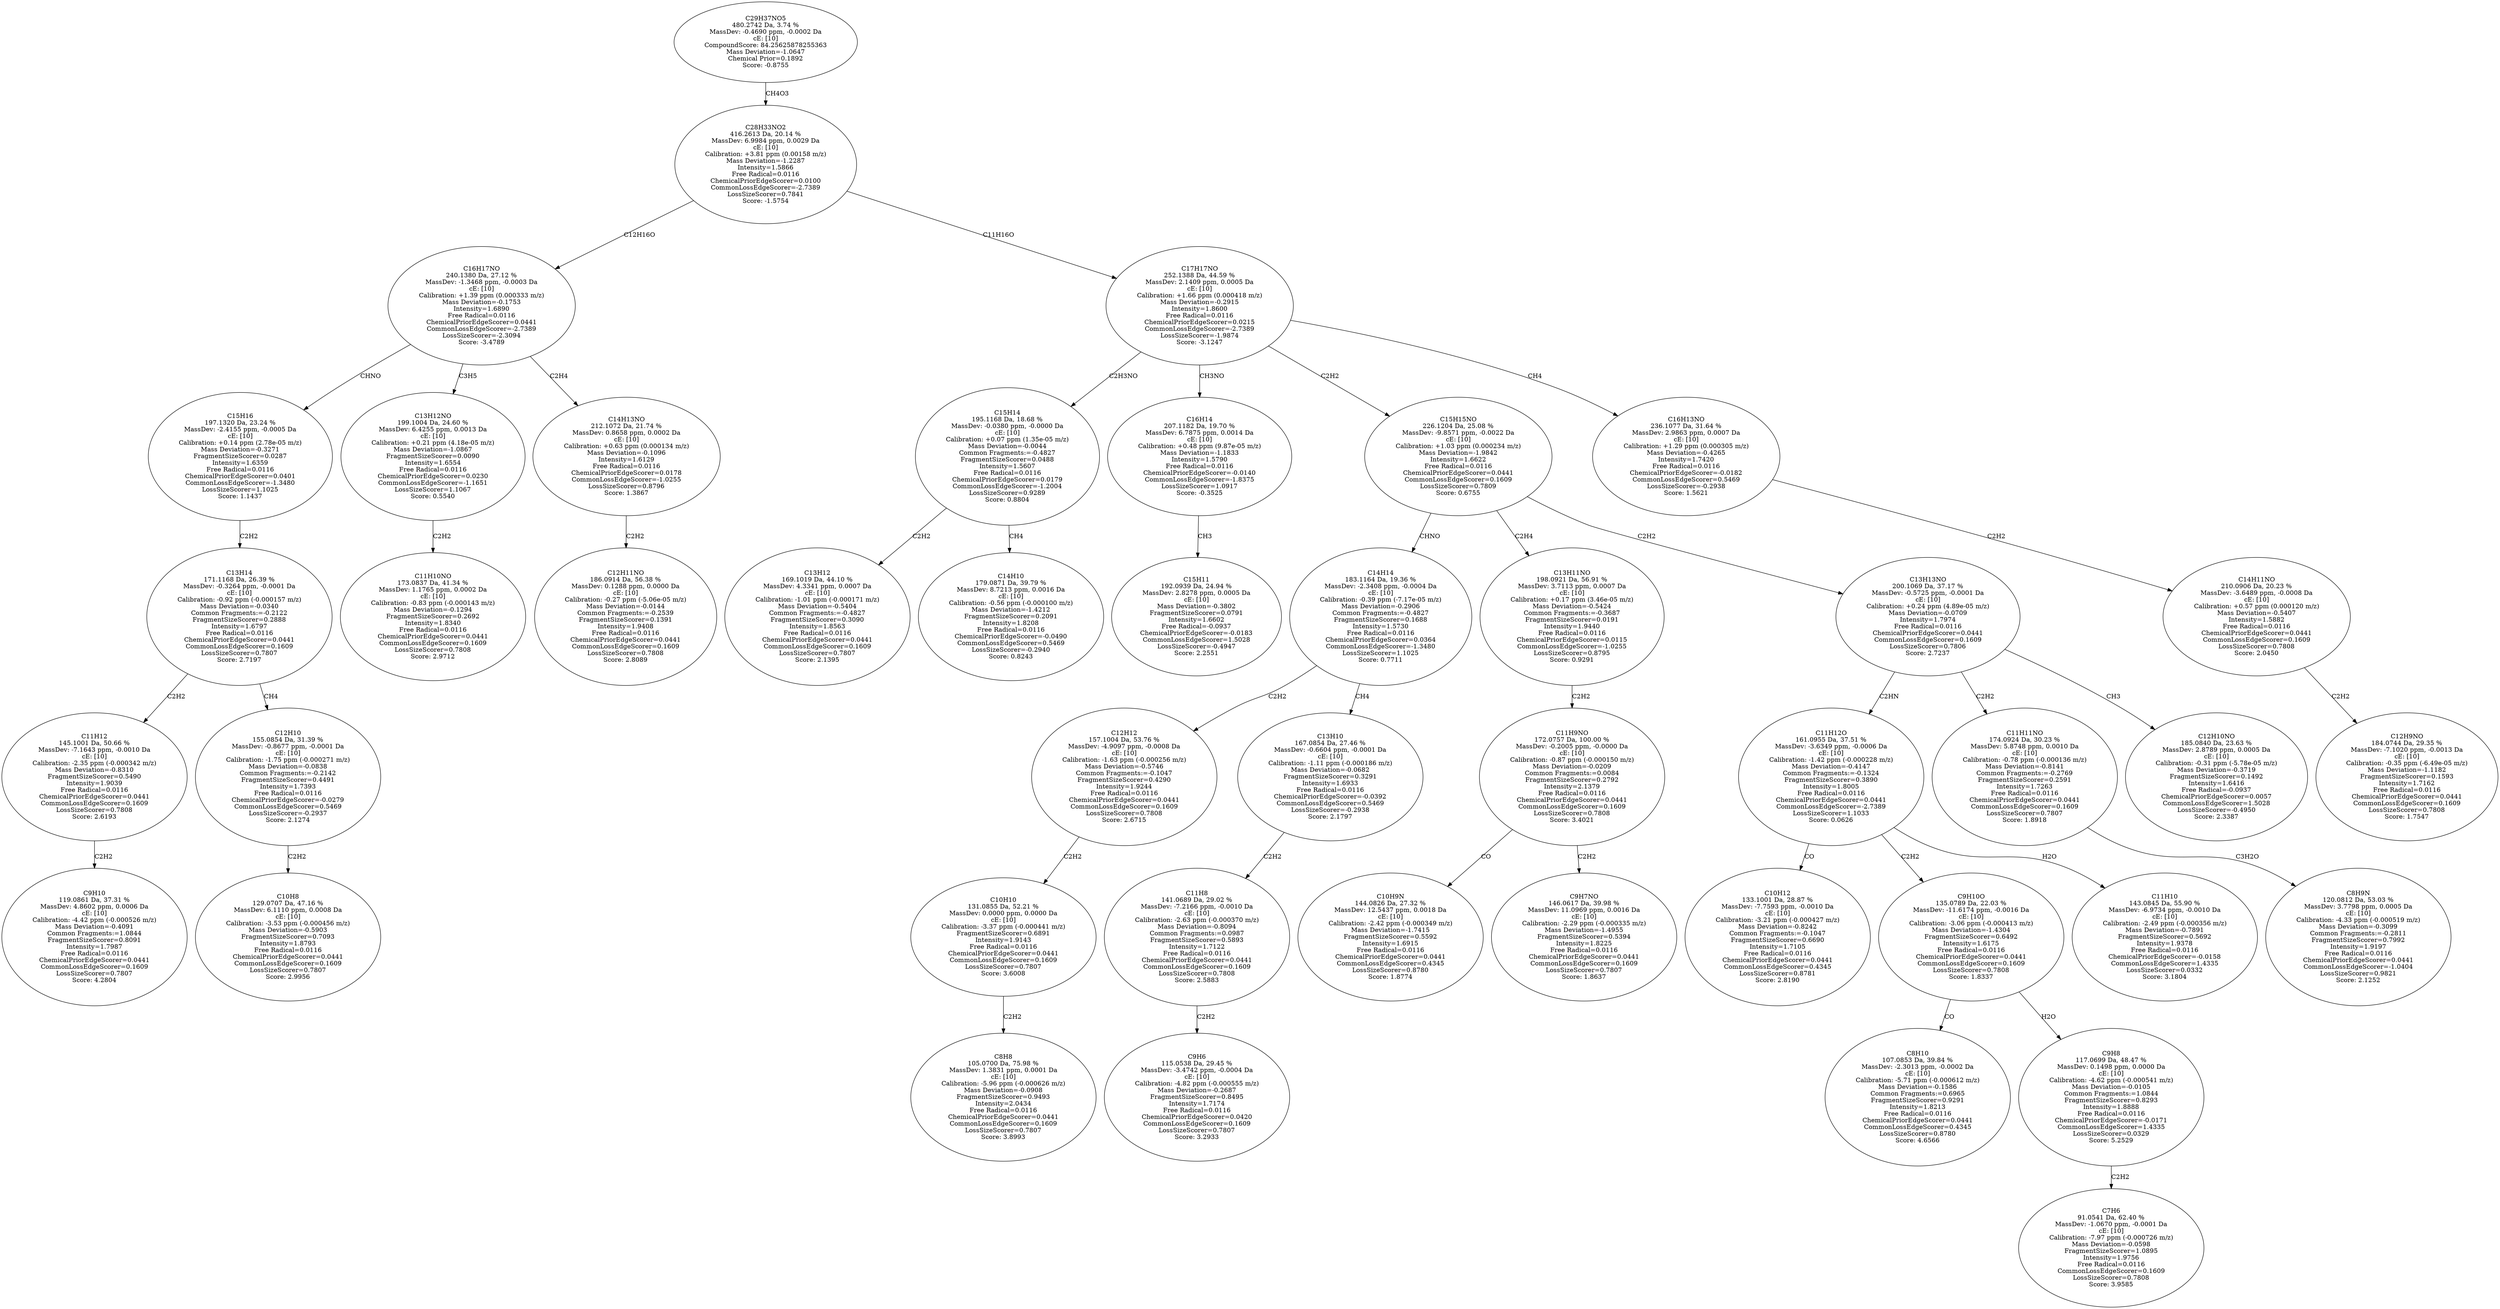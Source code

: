 strict digraph {
v1 [label="C9H10\n119.0861 Da, 37.31 %\nMassDev: 4.8602 ppm, 0.0006 Da\ncE: [10]\nCalibration: -4.42 ppm (-0.000526 m/z)\nMass Deviation=-0.4091\nCommon Fragments:=1.0844\nFragmentSizeScorer=0.8091\nIntensity=1.7987\nFree Radical=0.0116\nChemicalPriorEdgeScorer=0.0441\nCommonLossEdgeScorer=0.1609\nLossSizeScorer=0.7807\nScore: 4.2804"];
v2 [label="C11H12\n145.1001 Da, 50.66 %\nMassDev: -7.1643 ppm, -0.0010 Da\ncE: [10]\nCalibration: -2.35 ppm (-0.000342 m/z)\nMass Deviation=-0.8310\nFragmentSizeScorer=0.5490\nIntensity=1.9039\nFree Radical=0.0116\nChemicalPriorEdgeScorer=0.0441\nCommonLossEdgeScorer=0.1609\nLossSizeScorer=0.7808\nScore: 2.6193"];
v3 [label="C10H8\n129.0707 Da, 47.16 %\nMassDev: 6.1110 ppm, 0.0008 Da\ncE: [10]\nCalibration: -3.53 ppm (-0.000456 m/z)\nMass Deviation=-0.5903\nFragmentSizeScorer=0.7093\nIntensity=1.8793\nFree Radical=0.0116\nChemicalPriorEdgeScorer=0.0441\nCommonLossEdgeScorer=0.1609\nLossSizeScorer=0.7807\nScore: 2.9956"];
v4 [label="C12H10\n155.0854 Da, 31.39 %\nMassDev: -0.8677 ppm, -0.0001 Da\ncE: [10]\nCalibration: -1.75 ppm (-0.000271 m/z)\nMass Deviation=-0.0838\nCommon Fragments:=-0.2142\nFragmentSizeScorer=0.4491\nIntensity=1.7393\nFree Radical=0.0116\nChemicalPriorEdgeScorer=-0.0279\nCommonLossEdgeScorer=0.5469\nLossSizeScorer=-0.2937\nScore: 2.1274"];
v5 [label="C13H14\n171.1168 Da, 26.39 %\nMassDev: -0.3264 ppm, -0.0001 Da\ncE: [10]\nCalibration: -0.92 ppm (-0.000157 m/z)\nMass Deviation=-0.0340\nCommon Fragments:=-0.2122\nFragmentSizeScorer=0.2888\nIntensity=1.6797\nFree Radical=0.0116\nChemicalPriorEdgeScorer=0.0441\nCommonLossEdgeScorer=0.1609\nLossSizeScorer=0.7807\nScore: 2.7197"];
v6 [label="C15H16\n197.1320 Da, 23.24 %\nMassDev: -2.4155 ppm, -0.0005 Da\ncE: [10]\nCalibration: +0.14 ppm (2.78e-05 m/z)\nMass Deviation=-0.3271\nFragmentSizeScorer=0.0287\nIntensity=1.6359\nFree Radical=0.0116\nChemicalPriorEdgeScorer=0.0401\nCommonLossEdgeScorer=-1.3480\nLossSizeScorer=1.1025\nScore: 1.1437"];
v7 [label="C11H10NO\n173.0837 Da, 41.34 %\nMassDev: 1.1765 ppm, 0.0002 Da\ncE: [10]\nCalibration: -0.83 ppm (-0.000143 m/z)\nMass Deviation=-0.1294\nFragmentSizeScorer=0.2692\nIntensity=1.8340\nFree Radical=0.0116\nChemicalPriorEdgeScorer=0.0441\nCommonLossEdgeScorer=0.1609\nLossSizeScorer=0.7808\nScore: 2.9712"];
v8 [label="C13H12NO\n199.1004 Da, 24.60 %\nMassDev: 6.4255 ppm, 0.0013 Da\ncE: [10]\nCalibration: +0.21 ppm (4.18e-05 m/z)\nMass Deviation=-1.0867\nFragmentSizeScorer=0.0090\nIntensity=1.6554\nFree Radical=0.0116\nChemicalPriorEdgeScorer=0.0230\nCommonLossEdgeScorer=-1.1651\nLossSizeScorer=1.1067\nScore: 0.5540"];
v9 [label="C12H11NO\n186.0914 Da, 56.38 %\nMassDev: 0.1288 ppm, 0.0000 Da\ncE: [10]\nCalibration: -0.27 ppm (-5.06e-05 m/z)\nMass Deviation=-0.0144\nCommon Fragments:=-0.2539\nFragmentSizeScorer=0.1391\nIntensity=1.9408\nFree Radical=0.0116\nChemicalPriorEdgeScorer=0.0441\nCommonLossEdgeScorer=0.1609\nLossSizeScorer=0.7808\nScore: 2.8089"];
v10 [label="C14H13NO\n212.1072 Da, 21.74 %\nMassDev: 0.8658 ppm, 0.0002 Da\ncE: [10]\nCalibration: +0.63 ppm (0.000134 m/z)\nMass Deviation=-0.1096\nIntensity=1.6129\nFree Radical=0.0116\nChemicalPriorEdgeScorer=0.0178\nCommonLossEdgeScorer=-1.0255\nLossSizeScorer=0.8796\nScore: 1.3867"];
v11 [label="C16H17NO\n240.1380 Da, 27.12 %\nMassDev: -1.3468 ppm, -0.0003 Da\ncE: [10]\nCalibration: +1.39 ppm (0.000333 m/z)\nMass Deviation=-0.1753\nIntensity=1.6890\nFree Radical=0.0116\nChemicalPriorEdgeScorer=0.0441\nCommonLossEdgeScorer=-2.7389\nLossSizeScorer=-2.3094\nScore: -3.4789"];
v12 [label="C13H12\n169.1019 Da, 44.10 %\nMassDev: 4.3341 ppm, 0.0007 Da\ncE: [10]\nCalibration: -1.01 ppm (-0.000171 m/z)\nMass Deviation=-0.5404\nCommon Fragments:=-0.4827\nFragmentSizeScorer=0.3090\nIntensity=1.8563\nFree Radical=0.0116\nChemicalPriorEdgeScorer=0.0441\nCommonLossEdgeScorer=0.1609\nLossSizeScorer=0.7807\nScore: 2.1395"];
v13 [label="C14H10\n179.0871 Da, 39.79 %\nMassDev: 8.7213 ppm, 0.0016 Da\ncE: [10]\nCalibration: -0.56 ppm (-0.000100 m/z)\nMass Deviation=-1.4212\nFragmentSizeScorer=0.2091\nIntensity=1.8208\nFree Radical=0.0116\nChemicalPriorEdgeScorer=-0.0490\nCommonLossEdgeScorer=0.5469\nLossSizeScorer=-0.2940\nScore: 0.8243"];
v14 [label="C15H14\n195.1168 Da, 18.68 %\nMassDev: -0.0380 ppm, -0.0000 Da\ncE: [10]\nCalibration: +0.07 ppm (1.35e-05 m/z)\nMass Deviation=-0.0044\nCommon Fragments:=-0.4827\nFragmentSizeScorer=0.0488\nIntensity=1.5607\nFree Radical=0.0116\nChemicalPriorEdgeScorer=0.0179\nCommonLossEdgeScorer=-1.2004\nLossSizeScorer=0.9289\nScore: 0.8804"];
v15 [label="C15H11\n192.0939 Da, 24.94 %\nMassDev: 2.8278 ppm, 0.0005 Da\ncE: [10]\nMass Deviation=-0.3802\nFragmentSizeScorer=0.0791\nIntensity=1.6602\nFree Radical=-0.0937\nChemicalPriorEdgeScorer=-0.0183\nCommonLossEdgeScorer=1.5028\nLossSizeScorer=-0.4947\nScore: 2.2551"];
v16 [label="C16H14\n207.1182 Da, 19.70 %\nMassDev: 6.7875 ppm, 0.0014 Da\ncE: [10]\nCalibration: +0.48 ppm (9.87e-05 m/z)\nMass Deviation=-1.1833\nIntensity=1.5790\nFree Radical=0.0116\nChemicalPriorEdgeScorer=-0.0140\nCommonLossEdgeScorer=-1.8375\nLossSizeScorer=1.0917\nScore: -0.3525"];
v17 [label="C8H8\n105.0700 Da, 75.98 %\nMassDev: 1.3831 ppm, 0.0001 Da\ncE: [10]\nCalibration: -5.96 ppm (-0.000626 m/z)\nMass Deviation=-0.0908\nFragmentSizeScorer=0.9493\nIntensity=2.0434\nFree Radical=0.0116\nChemicalPriorEdgeScorer=0.0441\nCommonLossEdgeScorer=0.1609\nLossSizeScorer=0.7807\nScore: 3.8993"];
v18 [label="C10H10\n131.0855 Da, 52.21 %\nMassDev: 0.0000 ppm, 0.0000 Da\ncE: [10]\nCalibration: -3.37 ppm (-0.000441 m/z)\nFragmentSizeScorer=0.6891\nIntensity=1.9143\nFree Radical=0.0116\nChemicalPriorEdgeScorer=0.0441\nCommonLossEdgeScorer=0.1609\nLossSizeScorer=0.7807\nScore: 3.6008"];
v19 [label="C12H12\n157.1004 Da, 53.76 %\nMassDev: -4.9097 ppm, -0.0008 Da\ncE: [10]\nCalibration: -1.63 ppm (-0.000256 m/z)\nMass Deviation=-0.5746\nCommon Fragments:=-0.1047\nFragmentSizeScorer=0.4290\nIntensity=1.9244\nFree Radical=0.0116\nChemicalPriorEdgeScorer=0.0441\nCommonLossEdgeScorer=0.1609\nLossSizeScorer=0.7808\nScore: 2.6715"];
v20 [label="C9H6\n115.0538 Da, 29.45 %\nMassDev: -3.4742 ppm, -0.0004 Da\ncE: [10]\nCalibration: -4.82 ppm (-0.000555 m/z)\nMass Deviation=-0.2687\nFragmentSizeScorer=0.8495\nIntensity=1.7174\nFree Radical=0.0116\nChemicalPriorEdgeScorer=0.0420\nCommonLossEdgeScorer=0.1609\nLossSizeScorer=0.7807\nScore: 3.2933"];
v21 [label="C11H8\n141.0689 Da, 29.02 %\nMassDev: -7.2166 ppm, -0.0010 Da\ncE: [10]\nCalibration: -2.63 ppm (-0.000370 m/z)\nMass Deviation=-0.8094\nCommon Fragments:=0.0987\nFragmentSizeScorer=0.5893\nIntensity=1.7122\nFree Radical=0.0116\nChemicalPriorEdgeScorer=0.0441\nCommonLossEdgeScorer=0.1609\nLossSizeScorer=0.7808\nScore: 2.5883"];
v22 [label="C13H10\n167.0854 Da, 27.46 %\nMassDev: -0.6604 ppm, -0.0001 Da\ncE: [10]\nCalibration: -1.11 ppm (-0.000186 m/z)\nMass Deviation=-0.0682\nFragmentSizeScorer=0.3291\nIntensity=1.6933\nFree Radical=0.0116\nChemicalPriorEdgeScorer=-0.0392\nCommonLossEdgeScorer=0.5469\nLossSizeScorer=-0.2938\nScore: 2.1797"];
v23 [label="C14H14\n183.1164 Da, 19.36 %\nMassDev: -2.3408 ppm, -0.0004 Da\ncE: [10]\nCalibration: -0.39 ppm (-7.17e-05 m/z)\nMass Deviation=-0.2906\nCommon Fragments:=-0.4827\nFragmentSizeScorer=0.1688\nIntensity=1.5730\nFree Radical=0.0116\nChemicalPriorEdgeScorer=0.0364\nCommonLossEdgeScorer=-1.3480\nLossSizeScorer=1.1025\nScore: 0.7711"];
v24 [label="C10H9N\n144.0826 Da, 27.32 %\nMassDev: 12.5437 ppm, 0.0018 Da\ncE: [10]\nCalibration: -2.42 ppm (-0.000349 m/z)\nMass Deviation=-1.7415\nFragmentSizeScorer=0.5592\nIntensity=1.6915\nFree Radical=0.0116\nChemicalPriorEdgeScorer=0.0441\nCommonLossEdgeScorer=0.4345\nLossSizeScorer=0.8780\nScore: 1.8774"];
v25 [label="C9H7NO\n146.0617 Da, 39.98 %\nMassDev: 11.0969 ppm, 0.0016 Da\ncE: [10]\nCalibration: -2.29 ppm (-0.000335 m/z)\nMass Deviation=-1.4955\nFragmentSizeScorer=0.5394\nIntensity=1.8225\nFree Radical=0.0116\nChemicalPriorEdgeScorer=0.0441\nCommonLossEdgeScorer=0.1609\nLossSizeScorer=0.7807\nScore: 1.8637"];
v26 [label="C11H9NO\n172.0757 Da, 100.00 %\nMassDev: -0.2005 ppm, -0.0000 Da\ncE: [10]\nCalibration: -0.87 ppm (-0.000150 m/z)\nMass Deviation=-0.0209\nCommon Fragments:=0.0084\nFragmentSizeScorer=0.2792\nIntensity=2.1379\nFree Radical=0.0116\nChemicalPriorEdgeScorer=0.0441\nCommonLossEdgeScorer=0.1609\nLossSizeScorer=0.7808\nScore: 3.4021"];
v27 [label="C13H11NO\n198.0921 Da, 56.91 %\nMassDev: 3.7113 ppm, 0.0007 Da\ncE: [10]\nCalibration: +0.17 ppm (3.46e-05 m/z)\nMass Deviation=-0.5424\nCommon Fragments:=-0.3687\nFragmentSizeScorer=0.0191\nIntensity=1.9440\nFree Radical=0.0116\nChemicalPriorEdgeScorer=0.0115\nCommonLossEdgeScorer=-1.0255\nLossSizeScorer=0.8795\nScore: 0.9291"];
v28 [label="C10H12\n133.1001 Da, 28.87 %\nMassDev: -7.7593 ppm, -0.0010 Da\ncE: [10]\nCalibration: -3.21 ppm (-0.000427 m/z)\nMass Deviation=-0.8242\nCommon Fragments:=-0.1047\nFragmentSizeScorer=0.6690\nIntensity=1.7105\nFree Radical=0.0116\nChemicalPriorEdgeScorer=0.0441\nCommonLossEdgeScorer=0.4345\nLossSizeScorer=0.8781\nScore: 2.8190"];
v29 [label="C8H10\n107.0853 Da, 39.84 %\nMassDev: -2.3013 ppm, -0.0002 Da\ncE: [10]\nCalibration: -5.71 ppm (-0.000612 m/z)\nMass Deviation=-0.1586\nCommon Fragments:=0.6965\nFragmentSizeScorer=0.9291\nIntensity=1.8213\nFree Radical=0.0116\nChemicalPriorEdgeScorer=0.0441\nCommonLossEdgeScorer=0.4345\nLossSizeScorer=0.8780\nScore: 4.6566"];
v30 [label="C7H6\n91.0541 Da, 62.40 %\nMassDev: -1.0670 ppm, -0.0001 Da\ncE: [10]\nCalibration: -7.97 ppm (-0.000726 m/z)\nMass Deviation=-0.0598\nFragmentSizeScorer=1.0895\nIntensity=1.9756\nFree Radical=0.0116\nCommonLossEdgeScorer=0.1609\nLossSizeScorer=0.7808\nScore: 3.9585"];
v31 [label="C9H8\n117.0699 Da, 48.47 %\nMassDev: 0.1498 ppm, 0.0000 Da\ncE: [10]\nCalibration: -4.62 ppm (-0.000541 m/z)\nMass Deviation=-0.0105\nCommon Fragments:=1.0844\nFragmentSizeScorer=0.8293\nIntensity=1.8888\nFree Radical=0.0116\nChemicalPriorEdgeScorer=-0.0171\nCommonLossEdgeScorer=1.4335\nLossSizeScorer=0.0329\nScore: 5.2529"];
v32 [label="C9H10O\n135.0789 Da, 22.03 %\nMassDev: -11.6174 ppm, -0.0016 Da\ncE: [10]\nCalibration: -3.06 ppm (-0.000413 m/z)\nMass Deviation=-1.4304\nFragmentSizeScorer=0.6492\nIntensity=1.6175\nFree Radical=0.0116\nChemicalPriorEdgeScorer=0.0441\nCommonLossEdgeScorer=0.1609\nLossSizeScorer=0.7808\nScore: 1.8337"];
v33 [label="C11H10\n143.0845 Da, 55.90 %\nMassDev: -6.9734 ppm, -0.0010 Da\ncE: [10]\nCalibration: -2.49 ppm (-0.000356 m/z)\nMass Deviation=-0.7891\nFragmentSizeScorer=0.5692\nIntensity=1.9378\nFree Radical=0.0116\nChemicalPriorEdgeScorer=-0.0158\nCommonLossEdgeScorer=1.4335\nLossSizeScorer=0.0332\nScore: 3.1804"];
v34 [label="C11H12O\n161.0955 Da, 37.51 %\nMassDev: -3.6349 ppm, -0.0006 Da\ncE: [10]\nCalibration: -1.42 ppm (-0.000228 m/z)\nMass Deviation=-0.4147\nCommon Fragments:=-0.1324\nFragmentSizeScorer=0.3890\nIntensity=1.8005\nFree Radical=0.0116\nChemicalPriorEdgeScorer=0.0441\nCommonLossEdgeScorer=-2.7389\nLossSizeScorer=1.1033\nScore: 0.0626"];
v35 [label="C8H9N\n120.0812 Da, 53.03 %\nMassDev: 3.7798 ppm, 0.0005 Da\ncE: [10]\nCalibration: -4.33 ppm (-0.000519 m/z)\nMass Deviation=-0.3099\nCommon Fragments:=-0.2811\nFragmentSizeScorer=0.7992\nIntensity=1.9197\nFree Radical=0.0116\nChemicalPriorEdgeScorer=0.0441\nCommonLossEdgeScorer=-1.0404\nLossSizeScorer=0.9821\nScore: 2.1252"];
v36 [label="C11H11NO\n174.0924 Da, 30.23 %\nMassDev: 5.8748 ppm, 0.0010 Da\ncE: [10]\nCalibration: -0.78 ppm (-0.000136 m/z)\nMass Deviation=-0.8141\nCommon Fragments:=-0.2769\nFragmentSizeScorer=0.2591\nIntensity=1.7263\nFree Radical=0.0116\nChemicalPriorEdgeScorer=0.0441\nCommonLossEdgeScorer=0.1609\nLossSizeScorer=0.7807\nScore: 1.8918"];
v37 [label="C12H10NO\n185.0840 Da, 23.63 %\nMassDev: 2.8789 ppm, 0.0005 Da\ncE: [10]\nCalibration: -0.31 ppm (-5.78e-05 m/z)\nMass Deviation=-0.3719\nFragmentSizeScorer=0.1492\nIntensity=1.6416\nFree Radical=-0.0937\nChemicalPriorEdgeScorer=0.0057\nCommonLossEdgeScorer=1.5028\nLossSizeScorer=-0.4950\nScore: 2.3387"];
v38 [label="C13H13NO\n200.1069 Da, 37.17 %\nMassDev: -0.5725 ppm, -0.0001 Da\ncE: [10]\nCalibration: +0.24 ppm (4.89e-05 m/z)\nMass Deviation=-0.0709\nIntensity=1.7974\nFree Radical=0.0116\nChemicalPriorEdgeScorer=0.0441\nCommonLossEdgeScorer=0.1609\nLossSizeScorer=0.7806\nScore: 2.7237"];
v39 [label="C15H15NO\n226.1204 Da, 25.08 %\nMassDev: -9.8571 ppm, -0.0022 Da\ncE: [10]\nCalibration: +1.03 ppm (0.000234 m/z)\nMass Deviation=-1.9842\nIntensity=1.6622\nFree Radical=0.0116\nChemicalPriorEdgeScorer=0.0441\nCommonLossEdgeScorer=0.1609\nLossSizeScorer=0.7809\nScore: 0.6755"];
v40 [label="C12H9NO\n184.0744 Da, 29.35 %\nMassDev: -7.1020 ppm, -0.0013 Da\ncE: [10]\nCalibration: -0.35 ppm (-6.49e-05 m/z)\nMass Deviation=-1.1182\nFragmentSizeScorer=0.1593\nIntensity=1.7162\nFree Radical=0.0116\nChemicalPriorEdgeScorer=0.0441\nCommonLossEdgeScorer=0.1609\nLossSizeScorer=0.7808\nScore: 1.7547"];
v41 [label="C14H11NO\n210.0906 Da, 20.23 %\nMassDev: -3.6489 ppm, -0.0008 Da\ncE: [10]\nCalibration: +0.57 ppm (0.000120 m/z)\nMass Deviation=-0.5407\nIntensity=1.5882\nFree Radical=0.0116\nChemicalPriorEdgeScorer=0.0441\nCommonLossEdgeScorer=0.1609\nLossSizeScorer=0.7808\nScore: 2.0450"];
v42 [label="C16H13NO\n236.1077 Da, 31.64 %\nMassDev: 2.9863 ppm, 0.0007 Da\ncE: [10]\nCalibration: +1.29 ppm (0.000305 m/z)\nMass Deviation=-0.4265\nIntensity=1.7420\nFree Radical=0.0116\nChemicalPriorEdgeScorer=-0.0182\nCommonLossEdgeScorer=0.5469\nLossSizeScorer=-0.2938\nScore: 1.5621"];
v43 [label="C17H17NO\n252.1388 Da, 44.59 %\nMassDev: 2.1409 ppm, 0.0005 Da\ncE: [10]\nCalibration: +1.66 ppm (0.000418 m/z)\nMass Deviation=-0.2915\nIntensity=1.8600\nFree Radical=0.0116\nChemicalPriorEdgeScorer=0.0215\nCommonLossEdgeScorer=-2.7389\nLossSizeScorer=-1.9874\nScore: -3.1247"];
v44 [label="C28H33NO2\n416.2613 Da, 20.14 %\nMassDev: 6.9984 ppm, 0.0029 Da\ncE: [10]\nCalibration: +3.81 ppm (0.00158 m/z)\nMass Deviation=-1.2287\nIntensity=1.5866\nFree Radical=0.0116\nChemicalPriorEdgeScorer=0.0100\nCommonLossEdgeScorer=-2.7389\nLossSizeScorer=0.7841\nScore: -1.5754"];
v45 [label="C29H37NO5\n480.2742 Da, 3.74 %\nMassDev: -0.4690 ppm, -0.0002 Da\ncE: [10]\nCompoundScore: 84.25625878255363\nMass Deviation=-1.0647\nChemical Prior=0.1892\nScore: -0.8755"];
v2 -> v1 [label="C2H2"];
v5 -> v2 [label="C2H2"];
v4 -> v3 [label="C2H2"];
v5 -> v4 [label="CH4"];
v6 -> v5 [label="C2H2"];
v11 -> v6 [label="CHNO"];
v8 -> v7 [label="C2H2"];
v11 -> v8 [label="C3H5"];
v10 -> v9 [label="C2H2"];
v11 -> v10 [label="C2H4"];
v44 -> v11 [label="C12H16O"];
v14 -> v12 [label="C2H2"];
v14 -> v13 [label="CH4"];
v43 -> v14 [label="C2H3NO"];
v16 -> v15 [label="CH3"];
v43 -> v16 [label="CH3NO"];
v18 -> v17 [label="C2H2"];
v19 -> v18 [label="C2H2"];
v23 -> v19 [label="C2H2"];
v21 -> v20 [label="C2H2"];
v22 -> v21 [label="C2H2"];
v23 -> v22 [label="CH4"];
v39 -> v23 [label="CHNO"];
v26 -> v24 [label="CO"];
v26 -> v25 [label="C2H2"];
v27 -> v26 [label="C2H2"];
v39 -> v27 [label="C2H4"];
v34 -> v28 [label="CO"];
v32 -> v29 [label="CO"];
v31 -> v30 [label="C2H2"];
v32 -> v31 [label="H2O"];
v34 -> v32 [label="C2H2"];
v34 -> v33 [label="H2O"];
v38 -> v34 [label="C2HN"];
v36 -> v35 [label="C3H2O"];
v38 -> v36 [label="C2H2"];
v38 -> v37 [label="CH3"];
v39 -> v38 [label="C2H2"];
v43 -> v39 [label="C2H2"];
v41 -> v40 [label="C2H2"];
v42 -> v41 [label="C2H2"];
v43 -> v42 [label="CH4"];
v44 -> v43 [label="C11H16O"];
v45 -> v44 [label="CH4O3"];
}